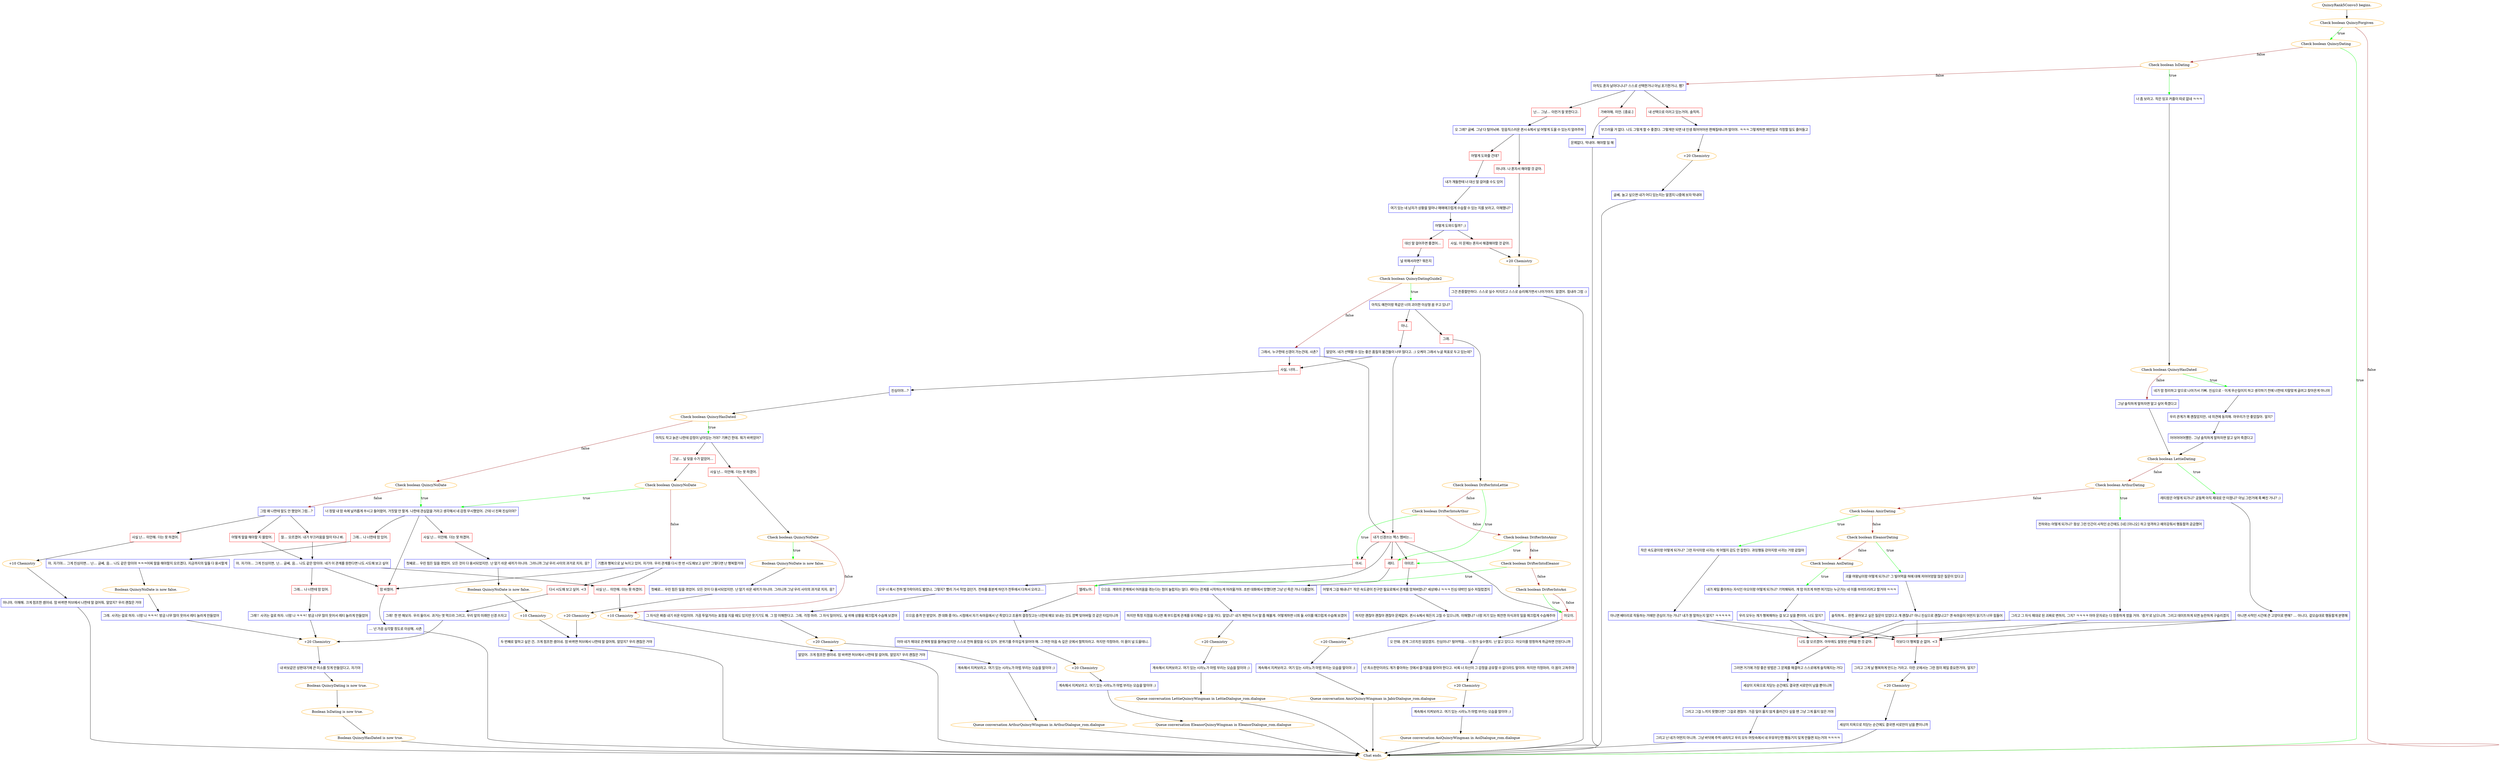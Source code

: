 digraph {
	"QuincyRank5Convo3 begins." [color=orange];
		"QuincyRank5Convo3 begins." -> j2951068974;
	j2951068974 [label="Check boolean QuincyForgiven",color=orange];
		j2951068974 -> j3209672370 [label=true,color=green];
		j2951068974 -> "Chat ends." [label=false,color=brown];
	j3209672370 [label="Check boolean QuincyDating",color=orange];
		j3209672370 -> "Chat ends." [label=true,color=green];
		j3209672370 -> j4264167688 [label=false,color=brown];
	"Chat ends." [color=orange];
	j4264167688 [label="Check boolean IsDating",color=orange];
		j4264167688 -> j3702959752 [label=true,color=green];
		j4264167688 -> j1093503593 [label=false,color=brown];
	j3702959752 [label="너 좀 보라고. 작은 잉꼬 커플이 따로 없네 ㅋㅋㅋ",shape=box,color=blue];
		j3702959752 -> j112189153;
	j1093503593 [label="아직도 혼자 날아다니냐? 스스로 선택한거냐 아님 포기한거냐, 팸?",shape=box,color=blue];
		j1093503593 -> j45330243;
		j1093503593 -> j1000807062;
		j1093503593 -> j3216922049;
	j112189153 [label="Check boolean QuincyHasDated",color=orange];
		j112189153 -> j3630874112 [label=true,color=green];
		j112189153 -> j4120254166 [label=false,color=brown];
	j45330243 [label="내 선택으로 이러고 있는거야, 솔직히.",shape=box,color=red];
		j45330243 -> j2360821420;
	j1000807062 [label="난... 그냥... 이런거 잘 못한다고.",shape=box,color=red];
		j1000807062 -> j3209405890;
	j3216922049 [label="가봐야해, 미안. [종료.]",shape=box,color=red];
		j3216922049 -> j700654769;
	j3630874112 [label="네가 맘 정리하고 앞으로 나아가서 기뻐. 진심으로 - 이게 무슨일이지 하고 생각하기 전에 너한테 지랄맞게 굴려고 찾아온게 아니야",shape=box,color=blue];
		j3630874112 -> j1953158763;
	j4120254166 [label="그냥 솔직하게 말하자면 알고 싶어 죽겠다고",shape=box,color=blue];
		j4120254166 -> j1775695868;
	j2360821420 [label="부끄러울 거 없다. 나도 그렇게 할 수 좋겠다. 그렇게만 되면 내 인생 훠어어어씬 편해질테니까 말이야. ㅋㅋㅋ 그렇게하면 애먼일로 걱정할 일도 줄어들고",shape=box,color=blue];
		j2360821420 -> j2768527530;
	j3209405890 [label="오 그래? 글쎄. 그냥 다 털어놔봐. 믿음직스러운 퀸시-k께서 널 어떻게 도울 수 있는지 알려주마",shape=box,color=blue];
		j3209405890 -> j518771742;
		j3209405890 -> j3805703054;
	j700654769 [label="문제없다, 막내야. 해야할 일 해",shape=box,color=blue];
		j700654769 -> "Chat ends.";
	j1953158763 [label="우리 관계가 꽤 괜찮았지만, 네 의견에 동의해. 마무리가 안 좋았잖아. 알지?",shape=box,color=blue];
		j1953158763 -> j2159834053;
	j1775695868 [label="Check boolean LettieDating",color=orange];
		j1775695868 -> j1933713022 [label=true,color=green];
		j1775695868 -> j3168842779 [label=false,color=brown];
	j2768527530 [label="+20 Chemistry",color=orange];
		j2768527530 -> j1596621839;
	j518771742 [label="어떻게 도와줄 건데?",shape=box,color=red];
		j518771742 -> j13461907;
	j3805703054 [label="아니야. 나 혼자서 해야할 것 같아.",shape=box,color=red];
		j3805703054 -> j3000467037;
	j2159834053 [label="어어어어어쩄든. 그냥 솔직하게 말하자면 알고 싶어 죽겠다고",shape=box,color=blue];
		j2159834053 -> j1775695868;
	j1933713022 [label="레티랑은 어떻게 되가냐? 궁둥짝 아직 제대로 안 터졌냐? 아님 그런거에 푹 빠진 거냐? ;)",shape=box,color=blue];
		j1933713022 -> j1313519773;
	j3168842779 [label="Check boolean ArthurDating",color=orange];
		j3168842779 -> j1198329609 [label=true,color=green];
		j3168842779 -> j3271929692 [label=false,color=brown];
	j1596621839 [label="글쎄, 놀고 싶으면 내가 어디 있는지는 알겠지 나중에 보자 막내야",shape=box,color=blue];
		j1596621839 -> "Chat ends.";
	j13461907 [label="내가 걔들한테 너 대신 말 걸어줄 수도 있어",shape=box,color=blue];
		j13461907 -> j1057320657;
	j3000467037 [label="+20 Chemistry",color=orange];
		j3000467037 -> j1320467789;
	j1313519773 [label="아니면 사적인 시간에 큰 고양이로 변해? ... 아니다, 겉모습대로 행동할게 분명해",shape=box,color=blue];
		j1313519773 -> j55458246;
		j1313519773 -> j1619245199;
	j1198329609 [label="전하와는 어떻게 되가냐? 항상 그런 인간이 사적인 순간에도 [네] [아니오] 하고 엄격하고 예의갖춰서 행동할까 궁금했어",shape=box,color=blue];
		j1198329609 -> j2268549625;
	j3271929692 [label="Check boolean AmirDating",color=orange];
		j3271929692 -> j1675389562 [label=true,color=green];
		j3271929692 -> j2641613073 [label=false,color=brown];
	j1057320657 [label="여기 있는 네 남자가 상황을 얼마나 매애애끄럽게 수습할 수 있는 지를 보라고, 이해했냐?",shape=box,color=blue];
		j1057320657 -> j738264251;
	j1320467789 [label="그건 존중할만하다. 스스로 실수 저지르고 스스로 승리해가면서 나아가야지. 알겠어. 힘내라 그럼 :)",shape=box,color=blue];
		j1320467789 -> "Chat ends.";
	j55458246 [label="이보다 더 행복할 순 없어. <3",shape=box,color=red];
		j55458246 -> j3055214628;
	j1619245199 [label="나도 잘 모르겠어. 아무래도 잘못된 선택을 한 것 같아.",shape=box,color=red];
		j1619245199 -> j58495134;
	j2268549625 [label="그리고 그 자식 제대로 된 괴짜로 변하지, 그치? ㅋㅋㅋㅋ 아마 문자로는 다 정중하게 썼을 거야. '증거'로 남으니까. 그리고 데이트하게 되면 능란하게 구슬리겠지",shape=box,color=blue];
		j2268549625 -> j55458246;
		j2268549625 -> j1619245199;
	j1675389562 [label="작은 속도광이랑 어떻게 되가냐? 그런 자식이랑 사귀는 게 어떨지 감도 안 잡힌다. 과잉행동 강아지랑 사귀는 거랑 같잖아",shape=box,color=blue];
		j1675389562 -> j4011518681;
	j2641613073 [label="Check boolean EleanorDating",color=orange];
		j2641613073 -> j1338747133 [label=true,color=green];
		j2641613073 -> j2260982675 [label=false,color=brown];
	j738264251 [label="어떻게 도와드릴까? ;)",shape=box,color=blue];
		j738264251 -> j3195670472;
		j738264251 -> j284212214;
	j3055214628 [label="그리고 그게 날 행복하게 만드는 거라고. 이런 곳에서는 그런 점이 제일 중요한거야, 알지?",shape=box,color=blue];
		j3055214628 -> j336245610;
	j58495134 [label="그러면 거기에 가장 좋은 방법은 그 문제를 해결하고 스스로에게 솔직해지는 거다",shape=box,color=blue];
		j58495134 -> j1050782496;
	j4011518681 [label="아니면 배터리로 작동하는 거에만 관심이 가는 거냐? 내가 뭔 말하는지 알지? ㅋㅋㅋㅋㅋ",shape=box,color=blue];
		j4011518681 -> j55458246;
		j4011518681 -> j1619245199;
	j1338747133 [label="괴물 여왕님이랑 어떻게 되가냐? 그 빌어먹을 혀에 대해 저어어엉말 많은 질문이 있다고",shape=box,color=blue];
		j1338747133 -> j3258249391;
	j2260982675 [label="Check boolean AoiDating",color=orange];
		j2260982675 -> j4287631505 [label=true,color=green];
	j3195670472 [label="대신 말 걸어주면 좋겠어...",shape=box,color=red];
		j3195670472 -> j212370168;
	j284212214 [label="사실, 이 문제는 혼자서 해결해야할 것 같아.",shape=box,color=red];
		j284212214 -> j3000467037;
	j336245610 [label="+20 Chemistry",color=orange];
		j336245610 -> j3756927870;
	j1050782496 [label="세상이 지옥으로 치닫는 순간에도 결국엔 서로만이 남을 뿐이니까",shape=box,color=blue];
		j1050782496 -> j687890997;
	j3258249391 [label="솔직하게... 완전 물어보고 싶은 질문이 있었다고.걔 괜찮냐? 아니 진심으로 괜찮냐고? 걘 속마음이 어떤지 읽기가 너무 힘들어",shape=box,color=blue];
		j3258249391 -> j55458246;
		j3258249391 -> j1619245199;
	j4287631505 [label="내가 제일 좋아하는 자식인 아오이랑 어떻게 되가냐? 기억해둬라, 걔 맘 아프게 하면 여기있는 누군가는 네 이를 부러뜨리려고 할거야 ㅋㅋㅋ",shape=box,color=blue];
		j4287631505 -> j2191417058;
	j212370168 [label="널 위해서라면? 뭐든지",shape=box,color=blue];
		j212370168 -> j2238688054;
	j3756927870 [label="세상이 지옥으로 치닫는 순간에도 결국엔 서로만이 남을 뿐이니까",shape=box,color=blue];
		j3756927870 -> "Chat ends.";
	j687890997 [label="그리고 그걸 느끼지 못했다면? 그걸로 괜찮아. 가끔 일이 옳지 않게 흘러간다 싶을 땐 그냥 그게 옳지 않은 거야",shape=box,color=blue];
		j687890997 -> j2295620143;
	j2191417058 [label="우리 모두는 걔가 행복해하는 걸 보고 싶을 뿐이야, 너도 알지?",shape=box,color=blue];
		j2191417058 -> j55458246;
		j2191417058 -> j1619245199;
	j2238688054 [label="Check boolean QuincyDatingGuide2",color=orange];
		j2238688054 -> j2096765616 [label=true,color=green];
		j2238688054 -> j724389644 [label=false,color=brown];
	j2295620143 [label="그리고 난 네가 어떤지 아니까. 그냥 바닥에 주먹 내려치고 우리 모두 머릿속에서 네 우유부단한 행동거지 잊게 만들면 되는거야 ㅋㅋㅋㅋ",shape=box,color=blue];
		j2295620143 -> "Chat ends.";
	j2096765616 [label="아직도 예전이랑 똑같은 너의 괴이한 이상형 꿈 꾸고 있냐?",shape=box,color=blue];
		j2096765616 -> j10981144;
		j2096765616 -> j2618201038;
	j724389644 [label="그래서, 누구한테 신경이 가는건데, 사촌?",shape=box,color=blue];
		j724389644 -> j1641955749;
		j724389644 -> j3078900645;
	j10981144 [label="아니.",shape=box,color=red];
		j10981144 -> j3207798622;
	j2618201038 [label="그래.",shape=box,color=red];
		j2618201038 -> j3198534615;
	j1641955749 [label="내가 신경쓰는 헥스 멤버는...",shape=box,color=red];
		j1641955749 -> j3642490980;
		j1641955749 -> j701847659;
		j1641955749 -> j2082669209;
		j1641955749 -> j3274203858;
		j1641955749 -> j1180428093;
	j3078900645 [label="사실, 너야...",shape=box,color=red];
		j3078900645 -> j4145986521;
	j3207798622 [label="알았어. 네가 선택할 수 있는 좋은 품질의 물건들이 너무 많다고. ;) 오케이 그래서 누굴 목표로 두고 있는데?",shape=box,color=blue];
		j3207798622 -> j1641955749;
		j3207798622 -> j3078900645;
	j3198534615 [label="Check boolean DrifterIntoLettie",color=orange];
		j3198534615 -> j3642490980 [label=true,color=green];
		j3198534615 -> j1481036599 [label=false,color=brown];
	j3642490980 [label="레티.",shape=box,color=red];
		j3642490980 -> j3452908807;
	j701847659 [label="아서.",shape=box,color=red];
		j701847659 -> j1942573564;
	j2082669209 [label="아미르.",shape=box,color=red];
		j2082669209 -> j1804457761;
	j3274203858 [label="엘레노어.",shape=box,color=red];
		j3274203858 -> j2501932042;
	j1180428093 [label="아오이.",shape=box,color=red];
		j1180428093 -> j3988194862;
	j4145986521 [label="진심이야...?",shape=box,color=blue];
		j4145986521 -> j2521049982;
	j1481036599 [label="Check boolean DrifterIntoArthur",color=orange];
		j1481036599 -> j701847659 [label=true,color=green];
		j1481036599 -> j2762540437 [label=false,color=brown];
	j3452908807 [label="으으음. 걔와의 관계에서 어려움을 겪는다는 점이 놀랍지는 않다. 레티는 관계를 시작하는게 어려울거야. 초반 대화에서 망했다면 그냥 넌 죽은 거나 다름없어.",shape=box,color=blue];
		j3452908807 -> j2645053989;
	j1942573564 [label="오우 너 혹시 전하 발가락이라도 밟았냐, 그렇지? 빨리 가서 작업 걸던가, 전하를 흥분케 하던가 전투에서 다쳐서 오라고...",shape=box,color=blue];
		j1942573564 -> j3620241488;
	j1804457761 [label="어떻게 그걸 해내냐?! 작은 속도광이 친구만 필요로해서 관계를 망쳐버렸냐? 세상에나 ㅋㅋㅋ 진심 대박인 실수 저질렀겠지",shape=box,color=blue];
		j1804457761 -> j836766649;
	j2501932042 [label="으으음 충격 안 받았어. 걘 대화 중 어느 시점에서 자기 속마음에서 넌 죽었다고 조용히 결정짓고는 너한테 메모 보내는 것도 깜빡 잊어버릴 것 같은 타입이니까",shape=box,color=blue];
		j2501932042 -> j1648816628;
	j3988194862 [label="오 안돼. 관계 그르치진 않았겠지. 진심이냐? 빌어먹을... 너 뭔가 실수했지. 난 알고 있다고. 아오이를 멍청하게 취급하면 안된다니까",shape=box,color=blue];
		j3988194862 -> j526991966;
	j2521049982 [label="Check boolean QuincyHasDated",color=orange];
		j2521049982 -> j2488041236 [label=true,color=green];
		j2521049982 -> j931455432 [label=false,color=brown];
	j2762540437 [label="Check boolean DrifterIntoAmir",color=orange];
		j2762540437 -> j2082669209 [label=true,color=green];
		j2762540437 -> j18030657 [label=false,color=brown];
	j2645053989 [label="하지만 특정 지점을 지나면 꽤 부드럽게 관계를 유지해갈 수 있을 거다, 알았냐? 내가 걔한테 가서 말 좀 해볼게. 어떻게하면 너희 둘 사이를 매끄럽게 수습해 보겠어",shape=box,color=blue];
		j2645053989 -> j3363759913;
	j3620241488 [label="그 자식은 짜증 내기 쉬운 타입이야. 가끔 투덜거리는 표정을 지을 때도 있지만 웃기기도 해. 그 맘 이해한다고. 그래, 걱정 마라. 그 자식 일이어도, 널 위해 상황을 매끄럽게 수습해 보겠어",shape=box,color=blue];
		j3620241488 -> j1662988667;
	j836766649 [label="하지만 괜찮아 괜찮아 괜찮아 문제없어. 퀸시-k께서 뭐든지 고칠 수 있으니까, 이해했냐? 너랑 저기 있는 쬐깐한 자식과의 일을 매끄럽게 수습해주마",shape=box,color=blue];
		j836766649 -> j3559358062;
	j1648816628 [label="아마 네가 제대로 관계에 발을 들여놓았지만 스스로 전혀 몰랐을 수도 있어. 분위기를 주의깊게 읽어야 해. 그 여잔 마음 속 깊은 곳에서 철학자라고. 하지만 걱정마라, 이 몸이 널 도울테니.",shape=box,color=blue];
		j1648816628 -> j4231416414;
	j526991966 [label="넌 최소한만이라도 걔가 좋아하는 것에서 즐거움을 찾아야 한다고. 비록 너 자신이 그 감정을 공유할 수 없더라도 말이야. 하지만 걱정마라, 이 몸이 고쳐주마",shape=box,color=blue];
		j526991966 -> j799054169;
	j2488041236 [label="아직도 작고 늙은 나한테 감정이 남아있는 거야? 기쁘긴 한데. 뭐가 바뀌었어?",shape=box,color=blue];
		j2488041236 -> j3321724104;
		j2488041236 -> j1262074019;
	j931455432 [label="Check boolean QuincyNoDate",color=orange];
		j931455432 -> j3627225102 [label=true,color=green];
		j931455432 -> j2596162673 [label=false,color=brown];
	j18030657 [label="Check boolean DrifterIntoEleanor",color=orange];
		j18030657 -> j3274203858 [label=true,color=green];
		j18030657 -> j1008457125 [label=false,color=brown];
	j3363759913 [label="+20 Chemistry",color=orange];
		j3363759913 -> j1136759553;
	j1662988667 [label="+20 Chemistry",color=orange];
		j1662988667 -> j194635446;
	j3559358062 [label="+20 Chemistry",color=orange];
		j3559358062 -> j2068721000;
	j4231416414 [label="+20 Chemistry",color=orange];
		j4231416414 -> j2210097984;
	j799054169 [label="+20 Chemistry",color=orange];
		j799054169 -> j172642618;
	j3321724104 [label="그냥… 널 잊을 수가 없었어…",shape=box,color=red];
		j3321724104 -> j459811191;
	j1262074019 [label="사실 난... 미안해. 더는 못 하겠어.",shape=box,color=red];
		j1262074019 -> j1812051425;
	j3627225102 [label="너 정말 내 맘 속에 날카롭게 쑤시고 들어왔어, 거짓말 안 할게. 나한테 관심없을 거라고 생각해서 네 감정 무시했었어. 근데 너 진짜 진심이야?",shape=box,color=blue];
		j3627225102 -> j655481101;
		j3627225102 -> j90917238;
		j3627225102 -> j1641310947;
	j2596162673 [label="그럼 왜 나한테 말도 안 했었어 그럼...?",shape=box,color=blue];
		j2596162673 -> j1167684612;
		j2596162673 -> j4156567631;
		j2596162673 -> j2398266977;
	j1008457125 [label="Check boolean DrifterIntoAoi",color=orange];
		j1008457125 -> j1180428093 [label=true,color=green];
		j1008457125 -> j1180428093 [label=false,color=brown];
	j1136759553 [label="계속해서 지켜보라고. 여기 있는 시라노가 마법 부리는 모습을 말이야 ;)",shape=box,color=blue];
		j1136759553 -> "Initiate conversation LettieQuincyWingman in LettieDialogue_rom.dialogue";
	j194635446 [label="계속해서 지켜보라고. 여기 있는 시라노가 마법 부리는 모습을 말이야 ;)",shape=box,color=blue];
		j194635446 -> "Initiate conversation ArthurQuincyWingman in ArthurDialogue_rom.dialogue";
	j2068721000 [label="계속해서 지켜보라고. 여기 있는 시라노가 마법 부리는 모습을 말이야 ;)",shape=box,color=blue];
		j2068721000 -> "Initiate conversation AmirQuincyWingman in JabirDialogue_rom.dialogue";
	j2210097984 [label="계속해서 지켜보라고. 여기 있는 시라노가 마법 부리는 모습을 말이야 ;)",shape=box,color=blue];
		j2210097984 -> "Initiate conversation EleanorQuincyWingman in EleanorDialogue_rom.dialogue";
	j172642618 [label="계속해서 지켜보라고. 여기 있는 시라노가 마법 부리는 모습을 말이야 ;)",shape=box,color=blue];
		j172642618 -> "Initiate conversation AoiQuincyWingman in AoiDialogue_rom.dialogue";
	j459811191 [label="Check boolean QuincyNoDate",color=orange];
		j459811191 -> j3627225102 [label=true,color=green];
		j459811191 -> j3467563136 [label=false,color=brown];
	j1812051425 [label="Check boolean QuincyNoDate",color=orange];
		j1812051425 -> j1370394312 [label=true,color=green];
		j1812051425 -> j2913657289 [label=false,color=brown];
	j655481101 [label="그래... 나 너한테 맘 있어.",shape=box,color=red];
		j655481101 -> j1186380622;
	j90917238 [label="사실 난... 미안해. 더는 못 하겠어.",shape=box,color=red];
		j90917238 -> j2001573914;
	j1641310947 [label="맘 바꿨어.",shape=box,color=red];
		j1641310947 -> j768760731;
	j1167684612 [label="잘... 모르겠어. 내가 부끄러움을 많이 타나 봐.",shape=box,color=red];
		j1167684612 -> j3565342796;
	j4156567631 [label="어떻게 말을 해야할 지 몰랐어.",shape=box,color=red];
		j4156567631 -> j3565342796;
	j2398266977 [label="사실 난... 미안해. 더는 못 하겠어.",shape=box,color=red];
		j2398266977 -> j3097197063;
	"Initiate conversation LettieQuincyWingman in LettieDialogue_rom.dialogue" [label="Queue conversation LettieQuincyWingman in LettieDialogue_rom.dialogue",color=orange];
		"Initiate conversation LettieQuincyWingman in LettieDialogue_rom.dialogue" -> "Chat ends.";
	"Initiate conversation ArthurQuincyWingman in ArthurDialogue_rom.dialogue" [label="Queue conversation ArthurQuincyWingman in ArthurDialogue_rom.dialogue",color=orange];
		"Initiate conversation ArthurQuincyWingman in ArthurDialogue_rom.dialogue" -> "Chat ends.";
	"Initiate conversation AmirQuincyWingman in JabirDialogue_rom.dialogue" [label="Queue conversation AmirQuincyWingman in JabirDialogue_rom.dialogue",color=orange];
		"Initiate conversation AmirQuincyWingman in JabirDialogue_rom.dialogue" -> "Chat ends.";
	"Initiate conversation EleanorQuincyWingman in EleanorDialogue_rom.dialogue" [label="Queue conversation EleanorQuincyWingman in EleanorDialogue_rom.dialogue",color=orange];
		"Initiate conversation EleanorQuincyWingman in EleanorDialogue_rom.dialogue" -> "Chat ends.";
	"Initiate conversation AoiQuincyWingman in AoiDialogue_rom.dialogue" [label="Queue conversation AoiQuincyWingman in AoiDialogue_rom.dialogue",color=orange];
		"Initiate conversation AoiQuincyWingman in AoiDialogue_rom.dialogue" -> "Chat ends.";
	j3467563136 [label="기쁨과 행복으로 날 녹이고 있어, 자기야. 우리 관계를 다시 한 번 시도해보고 싶어? 그렇다면 난 행복할거야",shape=box,color=blue];
		j3467563136 -> j1586310703;
		j3467563136 -> j1230632226;
		j3467563136 -> j1641310947;
	j1370394312 [label="Boolean QuincyNoDate is now false.",color=orange];
		j1370394312 -> j2610357212;
	j2913657289 [label="+10 Chemistry",color=orange];
		j2913657289 -> j1409512764;
	j1186380622 [label="아, 자기야... 그게 진심이면... 난... 글쎄, 음... 나도 같은 맘이야 ㅋㅋㅋ어찌 말을 해야할지 모르겠다, 지금까지의 일들 다 용서할게",shape=box,color=blue];
		j1186380622 -> j913097944;
	j2001573914 [label="첫째로... 우린 힘든 일을 겪었어. 모든 것이 다 용서되었지만. 난 알기 쉬운 새끼가 아니야. 그러니까 그냥 우리 사이의 과거로 치자, 응?",shape=box,color=blue];
		j2001573914 -> j4160249121;
	j768760731 [label="... 넌 가끔 심각할 정도로 이상해, 사촌",shape=box,color=blue];
		j768760731 -> "Chat ends.";
	j3565342796 [label="아, 자기야... 그게 진심이면, 난... 글쎄, 음... 나도 같은 맘이야. 네가 이 관계를 원한다면 나도 시도해 보고 싶어",shape=box,color=blue];
		j3565342796 -> j442067936;
		j3565342796 -> j1230632226;
		j3565342796 -> j1641310947;
	j3097197063 [label="+10 Chemistry",color=orange];
		j3097197063 -> j2668119708;
	j1586310703 [label="다시 시도해 보고 싶어. <3",shape=box,color=red];
		j1586310703 -> j1148536915;
	j1230632226 [label="사실 난... 미안해. 더는 못 하겠어.",shape=box,color=red];
		j1230632226 -> j2913657289;
	j2610357212 [label="첫째로... 우린 힘든 일을 겪었어. 모든 것이 다 용서되었지만. 난 알기 쉬운 새끼가 아니야. 그러니까 그냥 우리 사이의 과거로 치자, 응?",shape=box,color=blue];
		j2610357212 -> j3994026862;
	j1409512764 [label="알았어. 크게 점프한 셈이네. 맘 바뀌면 허브에서 나한테 말 걸어줘, 알았지? 우리 괜찮은 거야",shape=box,color=blue];
		j1409512764 -> "Chat ends.";
	j913097944 [label="Boolean QuincyNoDate is now false.",color=orange];
		j913097944 -> j1775342837;
	j4160249121 [label="Boolean QuincyNoDate is now false.",color=orange];
		j4160249121 -> j3271653370;
	j442067936 [label="그래... 나 너한테 맘 있어.",shape=box,color=red];
		j442067936 -> j2283398990;
	j2668119708 [label="아니야, 이해해. 크게 점프한 셈이네. 맘 바뀌면 허브에서 나한테 말 걸어줘, 알았지? 우리 괜찮은 거야",shape=box,color=blue];
		j2668119708 -> "Chat ends.";
	j1148536915 [label="그래! 한 번 해보자. 우리 둘이서. 과거는 엿 먹으라 그러고, 우리 앞의 미래만 신경 쓰자고",shape=box,color=blue];
		j1148536915 -> j373222206;
	j3994026862 [label="+20 Chemistry",color=orange];
		j3994026862 -> j385357832;
	j1775342837 [label="그래. 사귀는 걸로 하자. 너랑 나 ㅋㅋㅋ! 방금 너무 많이 웃어서 레티 놀라게 만들었어",shape=box,color=blue];
		j1775342837 -> j373222206;
	j3271653370 [label="+10 Chemistry",color=orange];
		j3271653370 -> j385357832;
	j2283398990 [label="그래!! 사귀는 걸로 하자. 너랑 나 ㅋㅋㅋ! 방금 너무 많이 웃어서 레티 놀라게 만들었어",shape=box,color=blue];
		j2283398990 -> j373222206;
	j373222206 [label="+20 Chemistry",color=orange];
		j373222206 -> j642938244;
	j385357832 [label="두 번째로 말하고 싶은 건, 크게 점프한 셈이네. 맘 바뀌면 허브에서 나한테 말 걸어줘, 알았지? 우리 괜찮은 거야",shape=box,color=blue];
		j385357832 -> "Chat ends.";
	j642938244 [label="내 바보같은 상판대기에 큰 미소를 짓게 만들었다고, 자기야",shape=box,color=blue];
		j642938244 -> j505928050;
	j505928050 [label="Boolean QuincyDating is now true.",color=orange];
		j505928050 -> j2476452017;
	j2476452017 [label="Boolean IsDating is now true.",color=orange];
		j2476452017 -> j2730872079;
	j2730872079 [label="Boolean QuincyHasDated is now true.",color=orange];
		j2730872079 -> "Chat ends.";
}